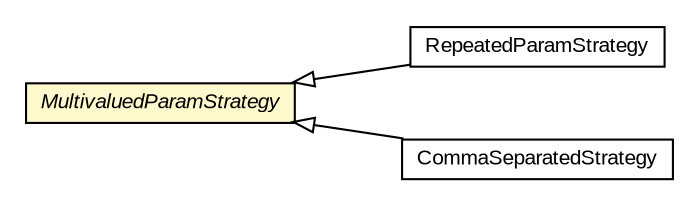 #!/usr/local/bin/dot
#
# Class diagram 
# Generated by UMLGraph version R5_6-24-gf6e263 (http://www.umlgraph.org/)
#

digraph G {
	edge [fontname="arial",fontsize=10,labelfontname="arial",labelfontsize=10];
	node [fontname="arial",fontsize=10,shape=plaintext];
	nodesep=0.25;
	ranksep=0.5;
	rankdir=LR;
	// org.turbogwt.net.http.client.MultivaluedParamStrategy
	c2049 [label=<<table title="org.turbogwt.net.http.client.MultivaluedParamStrategy" border="0" cellborder="1" cellspacing="0" cellpadding="2" port="p" bgcolor="lemonChiffon" href="./MultivaluedParamStrategy.html">
		<tr><td><table border="0" cellspacing="0" cellpadding="1">
<tr><td align="center" balign="center"><font face="arial italic"> MultivaluedParamStrategy </font></td></tr>
		</table></td></tr>
		</table>>, URL="./MultivaluedParamStrategy.html", fontname="arial", fontcolor="black", fontsize=10.0];
	// org.turbogwt.net.http.client.MultivaluedParamStrategy.RepeatedParamStrategy
	c2050 [label=<<table title="org.turbogwt.net.http.client.MultivaluedParamStrategy.RepeatedParamStrategy" border="0" cellborder="1" cellspacing="0" cellpadding="2" port="p" href="./MultivaluedParamStrategy.RepeatedParamStrategy.html">
		<tr><td><table border="0" cellspacing="0" cellpadding="1">
<tr><td align="center" balign="center"> RepeatedParamStrategy </td></tr>
		</table></td></tr>
		</table>>, URL="./MultivaluedParamStrategy.RepeatedParamStrategy.html", fontname="arial", fontcolor="black", fontsize=10.0];
	// org.turbogwt.net.http.client.MultivaluedParamStrategy.CommaSeparatedStrategy
	c2051 [label=<<table title="org.turbogwt.net.http.client.MultivaluedParamStrategy.CommaSeparatedStrategy" border="0" cellborder="1" cellspacing="0" cellpadding="2" port="p" href="./MultivaluedParamStrategy.CommaSeparatedStrategy.html">
		<tr><td><table border="0" cellspacing="0" cellpadding="1">
<tr><td align="center" balign="center"> CommaSeparatedStrategy </td></tr>
		</table></td></tr>
		</table>>, URL="./MultivaluedParamStrategy.CommaSeparatedStrategy.html", fontname="arial", fontcolor="black", fontsize=10.0];
	//org.turbogwt.net.http.client.MultivaluedParamStrategy.RepeatedParamStrategy extends org.turbogwt.net.http.client.MultivaluedParamStrategy
	c2049:p -> c2050:p [dir=back,arrowtail=empty];
	//org.turbogwt.net.http.client.MultivaluedParamStrategy.CommaSeparatedStrategy extends org.turbogwt.net.http.client.MultivaluedParamStrategy
	c2049:p -> c2051:p [dir=back,arrowtail=empty];
}

